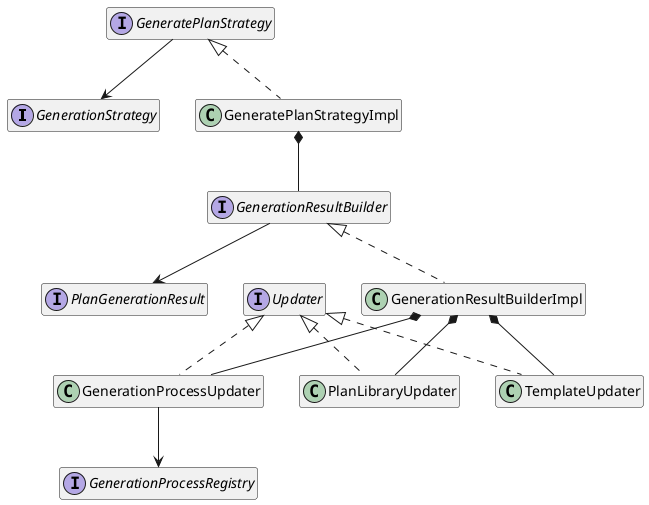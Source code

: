 @startuml
hide empty members

interface GenerationStrategy
interface GeneratePlanStrategy

GeneratePlanStrategy -->  GenerationStrategy

class GeneratePlanStrategyImpl implements GeneratePlanStrategy

interface GenerationResultBuilder
interface PlanGenerationResult

interface GenerationProcessRegistry

GenerationProcessUpdater --> GenerationProcessRegistry
GenerationResultBuilder --> PlanGenerationResult
GeneratePlanStrategyImpl *-- GenerationResultBuilder

interface Updater

class PlanLibraryUpdater implements Updater
class TemplateUpdater implements Updater
class GenerationProcessUpdater implements Updater
class GenerationResultBuilderImpl implements GenerationResultBuilder

GenerationResultBuilderImpl *-- PlanLibraryUpdater
GenerationResultBuilderImpl *-- TemplateUpdater
GenerationResultBuilderImpl *-- GenerationProcessUpdater
@enduml
